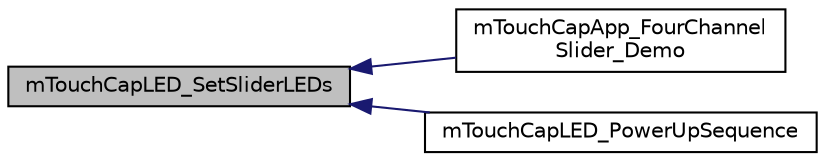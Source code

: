 digraph "mTouchCapLED_SetSliderLEDs"
{
  edge [fontname="Helvetica",fontsize="10",labelfontname="Helvetica",labelfontsize="10"];
  node [fontname="Helvetica",fontsize="10",shape=record];
  rankdir="LR";
  Node1 [label="mTouchCapLED_SetSliderLEDs",height=0.2,width=0.4,color="black", fillcolor="grey75", style="filled", fontcolor="black"];
  Node1 -> Node2 [dir="back",color="midnightblue",fontsize="10",style="solid",fontname="Helvetica"];
  Node2 [label="mTouchCapApp_FourChannel\lSlider_Demo",height=0.2,width=0.4,color="black", fillcolor="white", style="filled",URL="$m_touch_cap_app___four_chan_slider_8c.html#afc8d4445368e98f30d6cda1f80114b65"];
  Node1 -> Node3 [dir="back",color="midnightblue",fontsize="10",style="solid",fontname="Helvetica"];
  Node3 [label="mTouchCapLED_PowerUpSequence",height=0.2,width=0.4,color="black", fillcolor="white", style="filled",URL="$m_touch_cap_l_e_d_8c.html#a605c56bf6e2e59f4b911517a82823d3b",tooltip="defined( PIC32MX220_CAP_TOUCH_EVAL_BOARD )... "];
}
